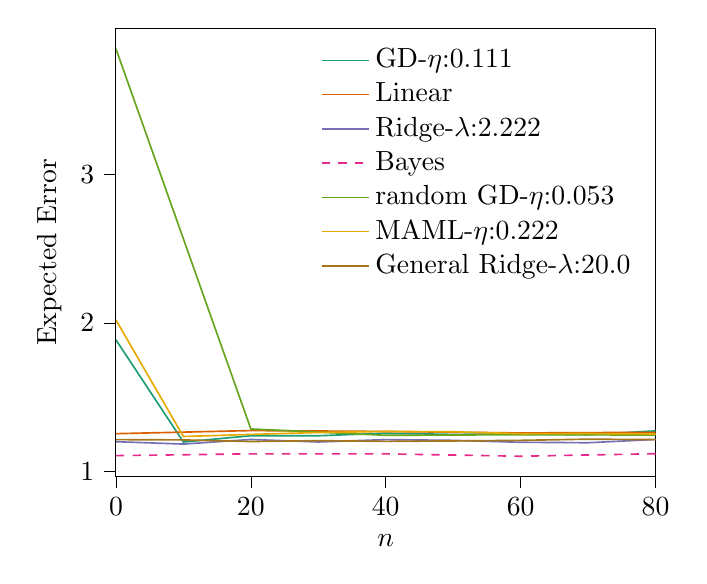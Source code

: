% This file was created with tikzplotlib v0.10.1.
\begin{tikzpicture}

\definecolor{chocolate217952}{RGB}{217,95,2}
\definecolor{darkcyan27158119}{RGB}{27,158,119}
\definecolor{darkgoldenrod16611829}{RGB}{166,118,29}
\definecolor{darkgray176}{RGB}{176,176,176}
\definecolor{deeppink23141138}{RGB}{231,41,138}
\definecolor{lightslategray117112179}{RGB}{117,112,179}
\definecolor{olivedrab10216630}{RGB}{102,166,30}
\definecolor{orange2301712}{RGB}{230,171,2}

\begin{axis}[
legend cell align={left},
legend style={fill opacity=0.8, draw opacity=1, text opacity=1, draw=none},
tick align=outside,
tick pos=left,
x grid style={darkgray176},
xlabel={\(\displaystyle n\)},
xmin=0, xmax=80,
xtick style={color=black},
y grid style={darkgray176},
ylabel={Expected Error},
ymin=0.964, ymax=3.987,
ytick style={color=black}
]
\addplot [semithick, darkcyan27158119]
table {%
0 1.886
10 1.197
20 1.239
30 1.239
40 1.256
50 1.248
60 1.252
70 1.246
80 1.272
90 1.257
};
\addlegendentry{GD-$\eta$:0.111}
\addplot [semithick, chocolate217952]
table {%
0 1.253
20 1.274
40 1.268
60 1.258
80 1.262
};
\addlegendentry{Linear}
\addplot [semithick, lightslategray117112179]
table {%
0 1.199
10 1.183
20 1.214
30 1.197
40 1.213
50 1.208
60 1.195
70 1.192
80 1.214
90 1.211
};
\addlegendentry{Ridge-$\lambda$:2.222}
\addplot [semithick, deeppink23141138, dashed]
table {%
0 1.105
20 1.117
40 1.117
60 1.101
80 1.118
};
\addlegendentry{Bayes}
\addplot [semithick, olivedrab10216630]
table {%
0 3.849
20 1.285
40 1.242
60 1.246
80 1.244
};
\addlegendentry{random GD-$\eta$:0.053}
\addplot [semithick, orange2301712]
table {%
0 2.02
10 1.234
20 1.248
30 1.261
40 1.268
50 1.266
60 1.253
70 1.254
80 1.251
90 1.263
};
\addlegendentry{MAML-$\eta$:0.222}
\addplot [semithick, darkgoldenrod16611829]
table {%
0 1.213
10 1.211
20 1.2
30 1.206
40 1.201
50 1.204
60 1.208
70 1.216
80 1.213
90 1.219
};
\addlegendentry{General Ridge-$\lambda$:20.0}
\end{axis}

\end{tikzpicture}
